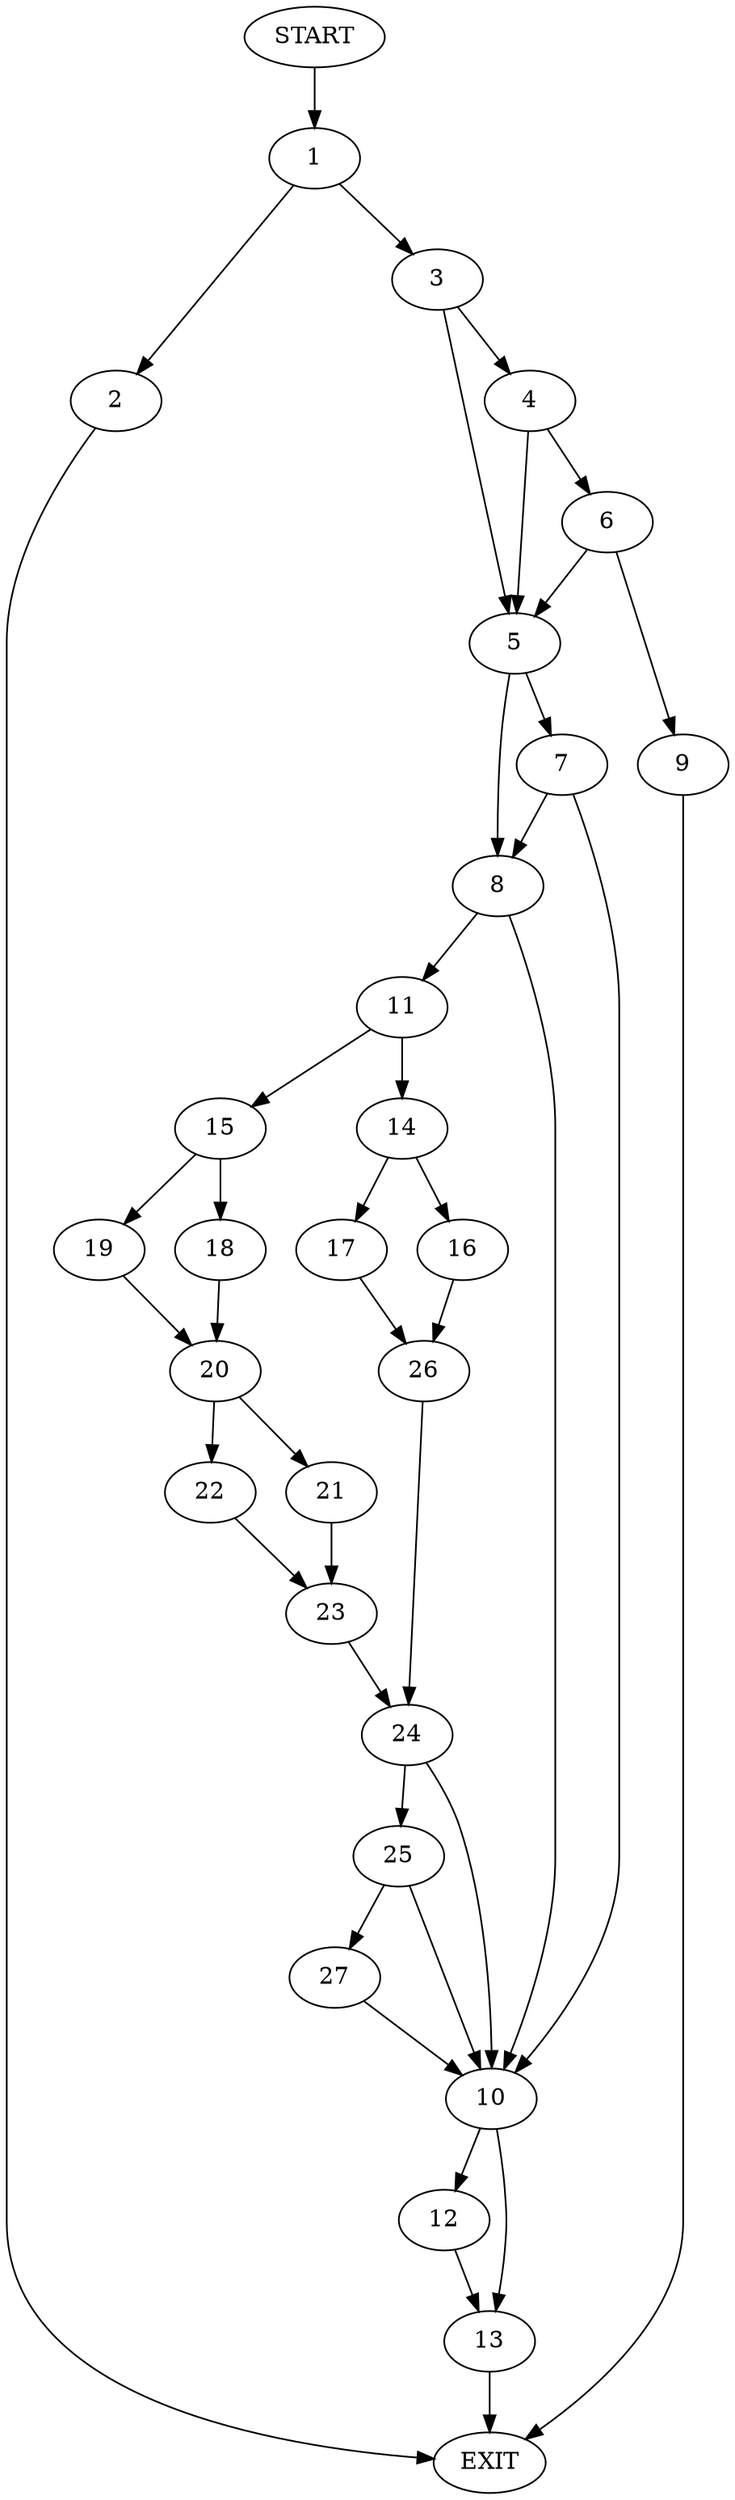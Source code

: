 digraph {
0 [label="START"]
28 [label="EXIT"]
0 -> 1
1 -> 2
1 -> 3
2 -> 28
3 -> 4
3 -> 5
4 -> 5
4 -> 6
5 -> 7
5 -> 8
6 -> 9
6 -> 5
9 -> 28
7 -> 10
7 -> 8
8 -> 11
8 -> 10
10 -> 12
10 -> 13
11 -> 14
11 -> 15
14 -> 16
14 -> 17
15 -> 18
15 -> 19
19 -> 20
18 -> 20
20 -> 21
20 -> 22
21 -> 23
22 -> 23
23 -> 24
24 -> 25
24 -> 10
16 -> 26
17 -> 26
26 -> 24
25 -> 10
25 -> 27
27 -> 10
13 -> 28
12 -> 13
}
